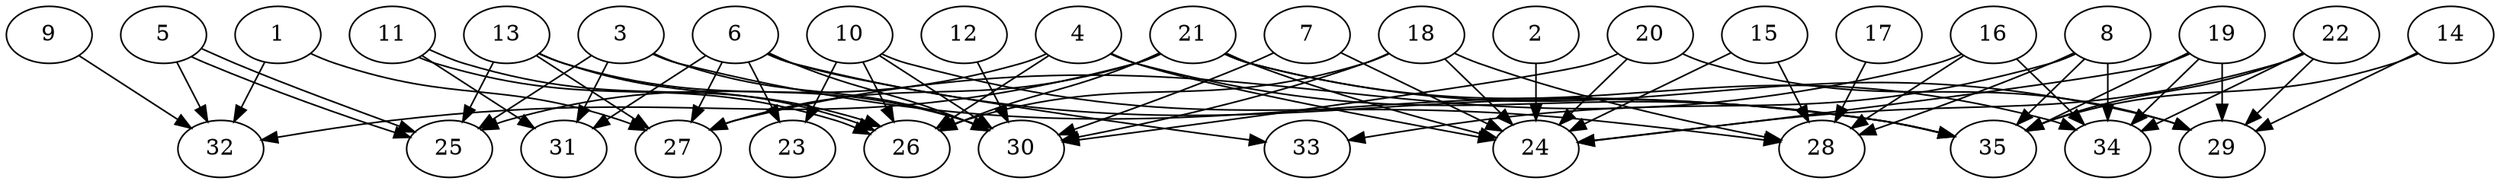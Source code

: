 // DAG automatically generated by daggen at Thu Oct  3 14:05:36 2019
// ./daggen --dot -n 35 --ccr 0.5 --fat 0.9 --regular 0.9 --density 0.6 --mindata 5242880 --maxdata 52428800 
digraph G {
  1 [size="10903552", alpha="0.13", expect_size="5451776"] 
  1 -> 27 [size ="5451776"]
  1 -> 32 [size ="5451776"]
  2 [size="34609152", alpha="0.16", expect_size="17304576"] 
  2 -> 24 [size ="17304576"]
  3 [size="64980992", alpha="0.07", expect_size="32490496"] 
  3 -> 25 [size ="32490496"]
  3 -> 30 [size ="32490496"]
  3 -> 31 [size ="32490496"]
  3 -> 35 [size ="32490496"]
  4 [size="15056896", alpha="0.12", expect_size="7528448"] 
  4 -> 24 [size ="7528448"]
  4 -> 25 [size ="7528448"]
  4 -> 26 [size ="7528448"]
  4 -> 35 [size ="7528448"]
  5 [size="34426880", alpha="0.00", expect_size="17213440"] 
  5 -> 25 [size ="17213440"]
  5 -> 25 [size ="17213440"]
  5 -> 32 [size ="17213440"]
  6 [size="18053120", alpha="0.13", expect_size="9026560"] 
  6 -> 23 [size ="9026560"]
  6 -> 27 [size ="9026560"]
  6 -> 30 [size ="9026560"]
  6 -> 31 [size ="9026560"]
  6 -> 33 [size ="9026560"]
  6 -> 35 [size ="9026560"]
  7 [size="13735936", alpha="0.05", expect_size="6867968"] 
  7 -> 24 [size ="6867968"]
  7 -> 30 [size ="6867968"]
  8 [size="12296192", alpha="0.10", expect_size="6148096"] 
  8 -> 28 [size ="6148096"]
  8 -> 33 [size ="6148096"]
  8 -> 34 [size ="6148096"]
  8 -> 35 [size ="6148096"]
  9 [size="102602752", alpha="0.12", expect_size="51301376"] 
  9 -> 32 [size ="51301376"]
  10 [size="85837824", alpha="0.16", expect_size="42918912"] 
  10 -> 23 [size ="42918912"]
  10 -> 26 [size ="42918912"]
  10 -> 28 [size ="42918912"]
  10 -> 30 [size ="42918912"]
  11 [size="32800768", alpha="0.01", expect_size="16400384"] 
  11 -> 26 [size ="16400384"]
  11 -> 26 [size ="16400384"]
  11 -> 31 [size ="16400384"]
  12 [size="92483584", alpha="0.03", expect_size="46241792"] 
  12 -> 30 [size ="46241792"]
  13 [size="75929600", alpha="0.01", expect_size="37964800"] 
  13 -> 25 [size ="37964800"]
  13 -> 26 [size ="37964800"]
  13 -> 27 [size ="37964800"]
  13 -> 30 [size ="37964800"]
  14 [size="15511552", alpha="0.12", expect_size="7755776"] 
  14 -> 29 [size ="7755776"]
  14 -> 35 [size ="7755776"]
  15 [size="73889792", alpha="0.03", expect_size="36944896"] 
  15 -> 24 [size ="36944896"]
  15 -> 28 [size ="36944896"]
  16 [size="75720704", alpha="0.05", expect_size="37860352"] 
  16 -> 27 [size ="37860352"]
  16 -> 28 [size ="37860352"]
  16 -> 34 [size ="37860352"]
  17 [size="42573824", alpha="0.19", expect_size="21286912"] 
  17 -> 28 [size ="21286912"]
  18 [size="65372160", alpha="0.15", expect_size="32686080"] 
  18 -> 24 [size ="32686080"]
  18 -> 26 [size ="32686080"]
  18 -> 28 [size ="32686080"]
  18 -> 30 [size ="32686080"]
  19 [size="18456576", alpha="0.04", expect_size="9228288"] 
  19 -> 24 [size ="9228288"]
  19 -> 29 [size ="9228288"]
  19 -> 34 [size ="9228288"]
  19 -> 35 [size ="9228288"]
  20 [size="75251712", alpha="0.18", expect_size="37625856"] 
  20 -> 24 [size ="37625856"]
  20 -> 29 [size ="37625856"]
  20 -> 30 [size ="37625856"]
  21 [size="58411008", alpha="0.13", expect_size="29205504"] 
  21 -> 24 [size ="29205504"]
  21 -> 26 [size ="29205504"]
  21 -> 27 [size ="29205504"]
  21 -> 29 [size ="29205504"]
  21 -> 32 [size ="29205504"]
  21 -> 34 [size ="29205504"]
  22 [size="63045632", alpha="0.13", expect_size="31522816"] 
  22 -> 24 [size ="31522816"]
  22 -> 29 [size ="31522816"]
  22 -> 34 [size ="31522816"]
  22 -> 35 [size ="31522816"]
  23 [size="79454208", alpha="0.05", expect_size="39727104"] 
  24 [size="82397184", alpha="0.17", expect_size="41198592"] 
  25 [size="45240320", alpha="0.15", expect_size="22620160"] 
  26 [size="57944064", alpha="0.14", expect_size="28972032"] 
  27 [size="83073024", alpha="0.14", expect_size="41536512"] 
  28 [size="80074752", alpha="0.14", expect_size="40037376"] 
  29 [size="57100288", alpha="0.13", expect_size="28550144"] 
  30 [size="74835968", alpha="0.09", expect_size="37417984"] 
  31 [size="67676160", alpha="0.10", expect_size="33838080"] 
  32 [size="36036608", alpha="0.07", expect_size="18018304"] 
  33 [size="98416640", alpha="0.19", expect_size="49208320"] 
  34 [size="26195968", alpha="0.12", expect_size="13097984"] 
  35 [size="12691456", alpha="0.18", expect_size="6345728"] 
}
